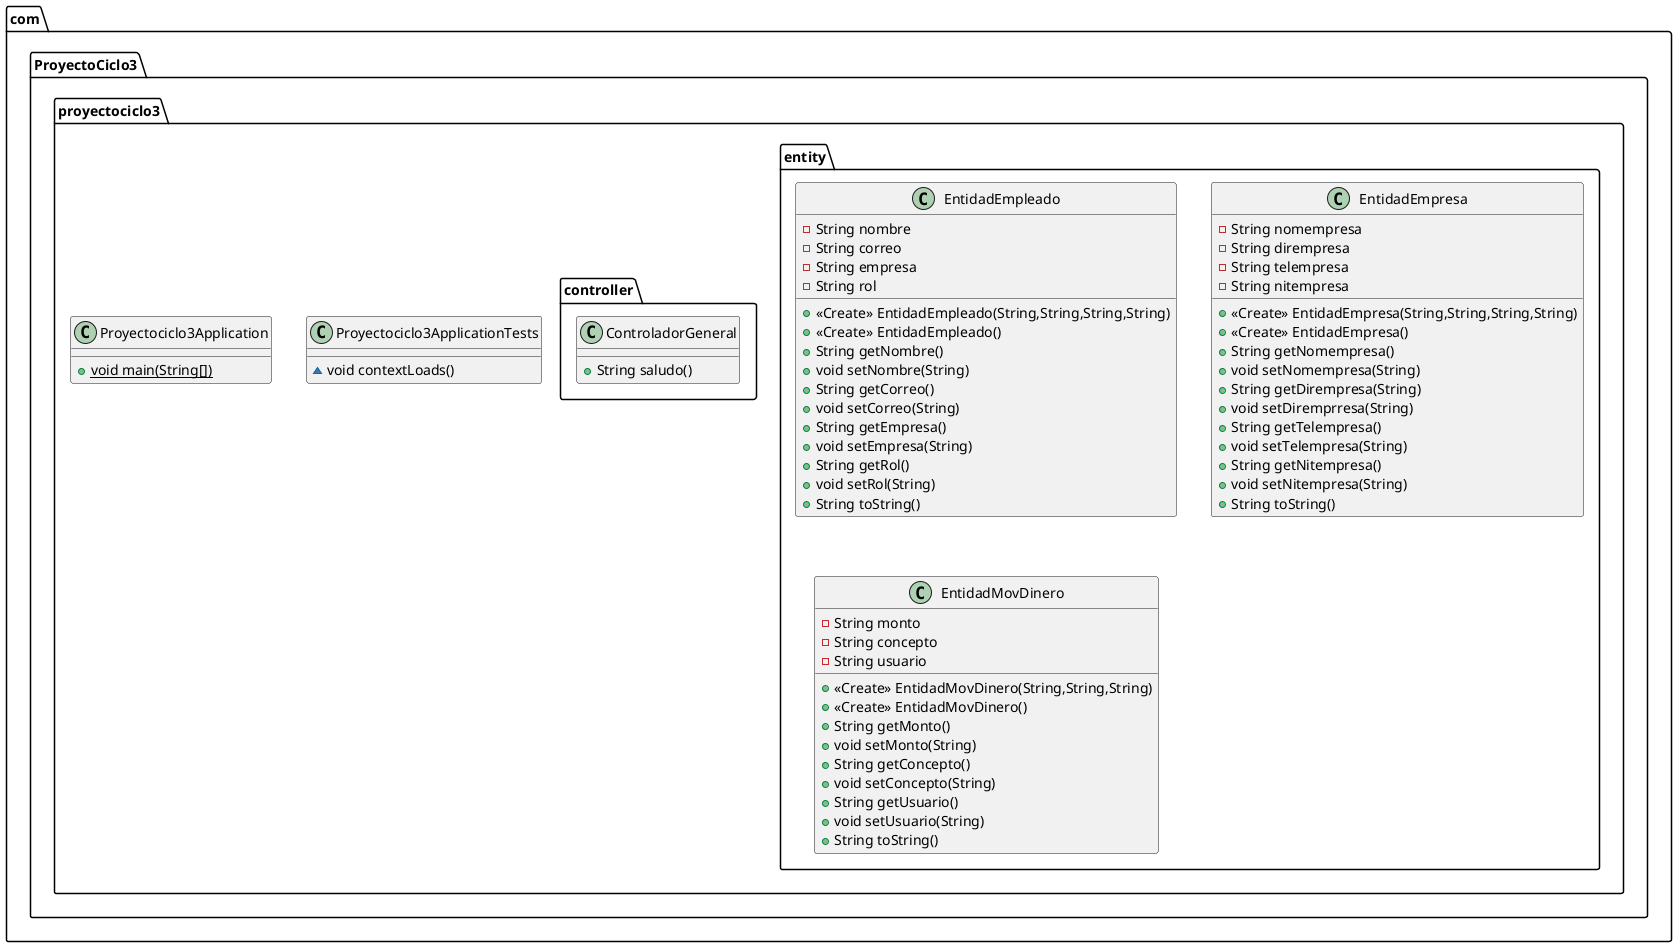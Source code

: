 @startuml
class com.ProyectoCiclo3.proyectociclo3.entity.EntidadEmpleado {
- String nombre
- String correo
- String empresa
- String rol
+ <<Create>> EntidadEmpleado(String,String,String,String)
+ <<Create>> EntidadEmpleado()
+ String getNombre()
+ void setNombre(String)
+ String getCorreo()
+ void setCorreo(String)
+ String getEmpresa()
+ void setEmpresa(String)
+ String getRol()
+ void setRol(String)
+ String toString()
}
class com.ProyectoCiclo3.proyectociclo3.Proyectociclo3ApplicationTests {
~ void contextLoads()
}
class com.ProyectoCiclo3.proyectociclo3.entity.EntidadEmpresa {
- String nomempresa
- String dirempresa
- String telempresa
- String nitempresa
+ <<Create>> EntidadEmpresa(String,String,String,String)
+ <<Create>> EntidadEmpresa()
+ String getNomempresa()
+ void setNomempresa(String)
+ String getDirempresa(String)
+ void setDiremprresa(String)
+ String getTelempresa()
+ void setTelempresa(String)
+ String getNitempresa()
+ void setNitempresa(String)
+ String toString()
}
class com.ProyectoCiclo3.proyectociclo3.controller.ControladorGeneral {
+ String saludo()
}
class com.ProyectoCiclo3.proyectociclo3.Proyectociclo3Application {
+ {static} void main(String[])
}
class com.ProyectoCiclo3.proyectociclo3.entity.EntidadMovDinero {
- String monto
- String concepto
- String usuario
+ <<Create>> EntidadMovDinero(String,String,String)
+ <<Create>> EntidadMovDinero()
+ String getMonto()
+ void setMonto(String)
+ String getConcepto()
+ void setConcepto(String)
+ String getUsuario()
+ void setUsuario(String)
+ String toString()
}
@enduml